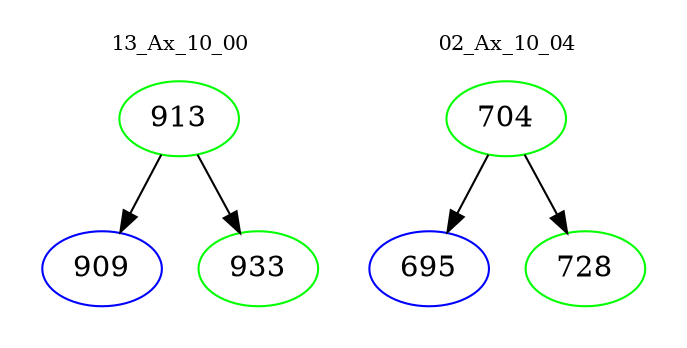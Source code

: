 digraph{
subgraph cluster_0 {
color = white
label = "13_Ax_10_00";
fontsize=10;
T0_913 [label="913", color="green"]
T0_913 -> T0_909 [color="black"]
T0_909 [label="909", color="blue"]
T0_913 -> T0_933 [color="black"]
T0_933 [label="933", color="green"]
}
subgraph cluster_1 {
color = white
label = "02_Ax_10_04";
fontsize=10;
T1_704 [label="704", color="green"]
T1_704 -> T1_695 [color="black"]
T1_695 [label="695", color="blue"]
T1_704 -> T1_728 [color="black"]
T1_728 [label="728", color="green"]
}
}
